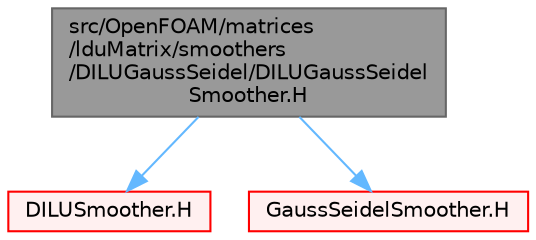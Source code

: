 digraph "src/OpenFOAM/matrices/lduMatrix/smoothers/DILUGaussSeidel/DILUGaussSeidelSmoother.H"
{
 // LATEX_PDF_SIZE
  bgcolor="transparent";
  edge [fontname=Helvetica,fontsize=10,labelfontname=Helvetica,labelfontsize=10];
  node [fontname=Helvetica,fontsize=10,shape=box,height=0.2,width=0.4];
  Node1 [id="Node000001",label="src/OpenFOAM/matrices\l/lduMatrix/smoothers\l/DILUGaussSeidel/DILUGaussSeidel\lSmoother.H",height=0.2,width=0.4,color="gray40", fillcolor="grey60", style="filled", fontcolor="black",tooltip=" "];
  Node1 -> Node2 [id="edge1_Node000001_Node000002",color="steelblue1",style="solid",tooltip=" "];
  Node2 [id="Node000002",label="DILUSmoother.H",height=0.2,width=0.4,color="red", fillcolor="#FFF0F0", style="filled",URL="$DILUSmoother_8H.html",tooltip=" "];
  Node1 -> Node210 [id="edge2_Node000001_Node000210",color="steelblue1",style="solid",tooltip=" "];
  Node210 [id="Node000210",label="GaussSeidelSmoother.H",height=0.2,width=0.4,color="red", fillcolor="#FFF0F0", style="filled",URL="$GaussSeidelSmoother_8H.html",tooltip=" "];
}
